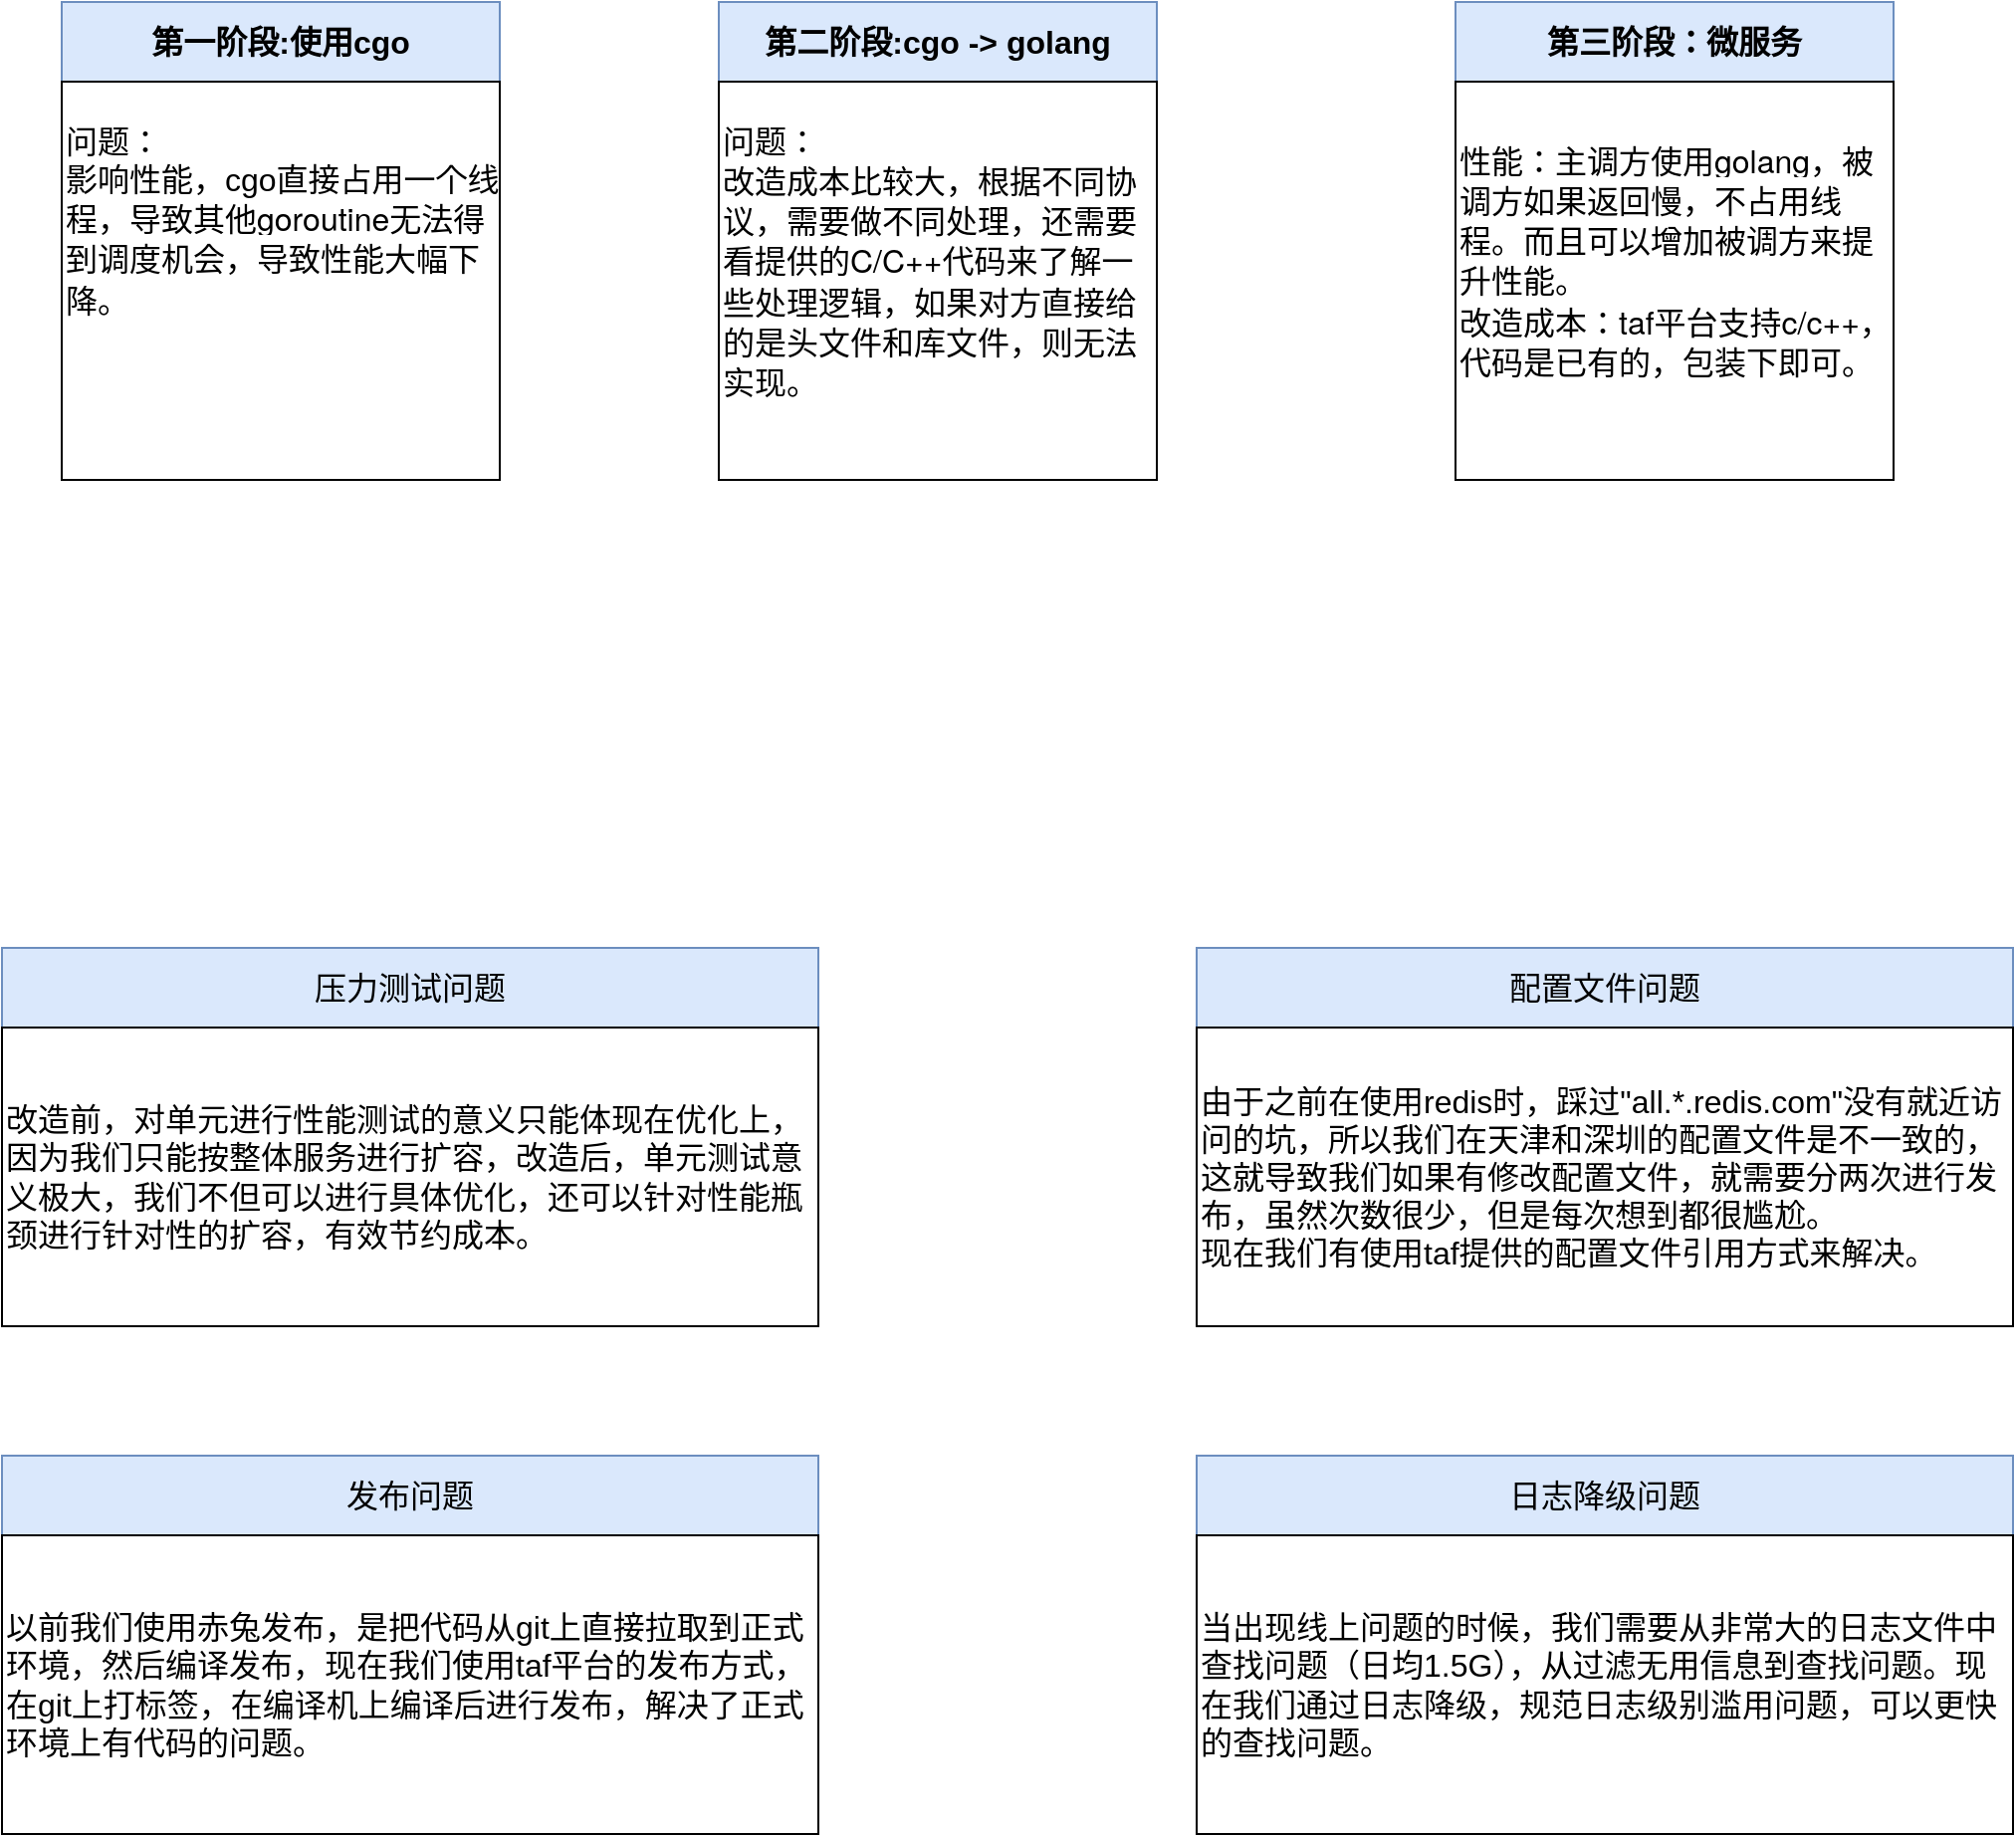 <mxfile pages="1" version="11.2.4" type="github"><diagram id="tzzjaYczGSVIE0RW3ddP" name="Page-1"><mxGraphModel dx="1407" dy="872" grid="1" gridSize="10" guides="1" tooltips="1" connect="1" arrows="1" fold="1" page="1" pageScale="1" pageWidth="3300" pageHeight="4681" math="0" shadow="0"><root><mxCell id="0"/><mxCell id="1" parent="0"/><mxCell id="lcmYWBAXw7QopE_JtFfv-1" value="第一阶段:使用cgo" style="rounded=0;whiteSpace=wrap;html=1;fillColor=#dae8fc;strokeColor=#6c8ebf;fontSize=16;fontStyle=1" vertex="1" parent="1"><mxGeometry x="220" y="240" width="220" height="40" as="geometry"/></mxCell><mxCell id="lcmYWBAXw7QopE_JtFfv-2" value="问题：&lt;br&gt;影响性能，cgo直接占用一个线程，导致其他&lt;span style=&quot;font-family: &amp;#34;helvetica neue&amp;#34; , &amp;#34;luxi sans&amp;#34; , &amp;#34;dejavu sans&amp;#34; , &amp;#34;tahoma&amp;#34; , &amp;#34;hiragino sans gb&amp;#34; , &amp;#34;microsoft yahei&amp;#34; , sans-serif ; font-size: 16px ; background-color: rgb(255 , 255 , 255)&quot;&gt;goroutine无法得到调度机会，导致性能大幅下降。&lt;br&gt;&lt;br&gt;&lt;br&gt;&lt;br style=&quot;font-size: 16px&quot;&gt;&lt;/span&gt;" style="rounded=0;whiteSpace=wrap;html=1;fontSize=16;align=left;" vertex="1" parent="1"><mxGeometry x="220" y="280" width="220" height="200" as="geometry"/></mxCell><mxCell id="lcmYWBAXw7QopE_JtFfv-3" value="第二阶段:cgo -&amp;gt; golang" style="rounded=0;whiteSpace=wrap;html=1;fillColor=#dae8fc;strokeColor=#6c8ebf;fontSize=16;fontStyle=1" vertex="1" parent="1"><mxGeometry x="550" y="240" width="220" height="40" as="geometry"/></mxCell><mxCell id="lcmYWBAXw7QopE_JtFfv-4" value="&lt;span style=&quot;font-family: &amp;#34;helvetica neue&amp;#34; , &amp;#34;luxi sans&amp;#34; , &amp;#34;dejavu sans&amp;#34; , &amp;#34;tahoma&amp;#34; , &amp;#34;hiragino sans gb&amp;#34; , &amp;#34;microsoft yahei&amp;#34; , sans-serif ; font-size: 16px ; background-color: rgb(255 , 255 , 255)&quot;&gt;问题：&lt;br&gt;改造成本比较大，根据不同协议，需要做不同处理，还需要看提供的C/C++代码来了解一些处理逻辑，如果对方直接给的是头文件和库文件，则无法实现。&lt;br&gt;&lt;br style=&quot;font-size: 16px&quot;&gt;&lt;/span&gt;" style="rounded=0;whiteSpace=wrap;html=1;fontSize=16;align=left;" vertex="1" parent="1"><mxGeometry x="550" y="280" width="220" height="200" as="geometry"/></mxCell><mxCell id="lcmYWBAXw7QopE_JtFfv-5" value="第三阶段：微服务" style="rounded=0;whiteSpace=wrap;html=1;fillColor=#dae8fc;strokeColor=#6c8ebf;fontSize=16;fontStyle=1" vertex="1" parent="1"><mxGeometry x="920" y="240" width="220" height="40" as="geometry"/></mxCell><mxCell id="lcmYWBAXw7QopE_JtFfv-6" value="&lt;span style=&quot;font-family: &amp;#34;helvetica neue&amp;#34; , &amp;#34;luxi sans&amp;#34; , &amp;#34;dejavu sans&amp;#34; , &amp;#34;tahoma&amp;#34; , &amp;#34;hiragino sans gb&amp;#34; , &amp;#34;microsoft yahei&amp;#34; , sans-serif ; font-size: 16px ; background-color: rgb(255 , 255 , 255)&quot;&gt;性能：主调方使用golang，被调方如果返回慢，不占用线程。而且可以增加被调方来提升性能。&lt;br&gt;改造成本：taf平台支持c/c++，代码是已有的，包装下即可。&lt;br&gt;&lt;br style=&quot;font-size: 16px&quot;&gt;&lt;/span&gt;" style="rounded=0;whiteSpace=wrap;html=1;fontSize=16;align=left;" vertex="1" parent="1"><mxGeometry x="920" y="280" width="220" height="200" as="geometry"/></mxCell><mxCell id="lcmYWBAXw7QopE_JtFfv-9" value="压力测试问题" style="rounded=0;whiteSpace=wrap;html=1;fontSize=16;align=center;fillColor=#dae8fc;strokeColor=#6c8ebf;" vertex="1" parent="1"><mxGeometry x="190" y="715" width="410" height="40" as="geometry"/></mxCell><mxCell id="lcmYWBAXw7QopE_JtFfv-10" value="改造前，对单元进行性能测试的意义只能体现在优化上，因为我们只能按整体服务进行扩容，改造后，单元测试意义极大，我们不但可以进行具体优化，还可以针对性能瓶颈进行针对性的扩容，有效节约成本。" style="rounded=0;whiteSpace=wrap;html=1;fontSize=16;align=left;" vertex="1" parent="1"><mxGeometry x="190" y="755" width="410" height="150" as="geometry"/></mxCell><mxCell id="lcmYWBAXw7QopE_JtFfv-12" value="配置文件问题" style="rounded=0;whiteSpace=wrap;html=1;fontSize=16;align=center;fillColor=#dae8fc;strokeColor=#6c8ebf;" vertex="1" parent="1"><mxGeometry x="790" y="715" width="410" height="40" as="geometry"/></mxCell><mxCell id="lcmYWBAXw7QopE_JtFfv-13" value="由于之前在使用redis时，踩过&quot;all.*.redis.com&quot;没有就近访问的坑，所以我们在天津和深圳的配置文件是不一致的，这就导致我们如果有修改配置文件，就需要分两次进行发布，虽然次数很少，但是每次想到都很尴尬。&lt;br&gt;现在我们有使用taf提供的配置文件引用方式来解决。" style="rounded=0;whiteSpace=wrap;html=1;fontSize=16;align=left;" vertex="1" parent="1"><mxGeometry x="790" y="755" width="410" height="150" as="geometry"/></mxCell><mxCell id="lcmYWBAXw7QopE_JtFfv-14" value="发布问题" style="rounded=0;whiteSpace=wrap;html=1;fontSize=16;align=center;fillColor=#dae8fc;strokeColor=#6c8ebf;" vertex="1" parent="1"><mxGeometry x="190" y="970" width="410" height="40" as="geometry"/></mxCell><mxCell id="lcmYWBAXw7QopE_JtFfv-15" value="以前我们使用赤兔发布，是把代码从git上直接拉取到正式环境，然后编译发布，现在我们使用taf平台的发布方式，在git上打标签，在编译机上编译后进行发布，解决了正式环境上有代码的问题。" style="rounded=0;whiteSpace=wrap;html=1;fontSize=16;align=left;" vertex="1" parent="1"><mxGeometry x="190" y="1010" width="410" height="150" as="geometry"/></mxCell><mxCell id="lcmYWBAXw7QopE_JtFfv-16" value="日志降级问题" style="rounded=0;whiteSpace=wrap;html=1;fontSize=16;align=center;fillColor=#dae8fc;strokeColor=#6c8ebf;" vertex="1" parent="1"><mxGeometry x="790" y="970" width="410" height="40" as="geometry"/></mxCell><mxCell id="lcmYWBAXw7QopE_JtFfv-17" value="当出现线上问题的时候，我们需要从非常大的日志文件中查找问题（日均1.5G），从过滤无用信息到查找问题。现在我们通过日志降级，规范日志级别滥用问题，可以更快的查找问题。" style="rounded=0;whiteSpace=wrap;html=1;fontSize=16;align=left;" vertex="1" parent="1"><mxGeometry x="790" y="1010" width="410" height="150" as="geometry"/></mxCell></root></mxGraphModel></diagram></mxfile>